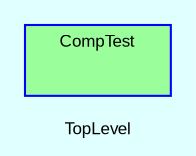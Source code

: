 digraph TopLevel {
    compound = true
    bgcolor = lightcyan1
    fontname = Arial
    fontsize = 8
    label = "TopLevel"
    node [
        fontname = Arial,
        fontsize = 8,
        color = black
    ]

    subgraph cluster_CompTest {
        fillcolor = palegreen1
        URL = "classes/CompTest.html"
        fontname = Arial
        color = blue
        label = "CompTest"
        style = filled
        CompTest [
            shape = plaintext,
            height = 0.01,
            width = 0.75,
            label = ""
        ]

    }

}

